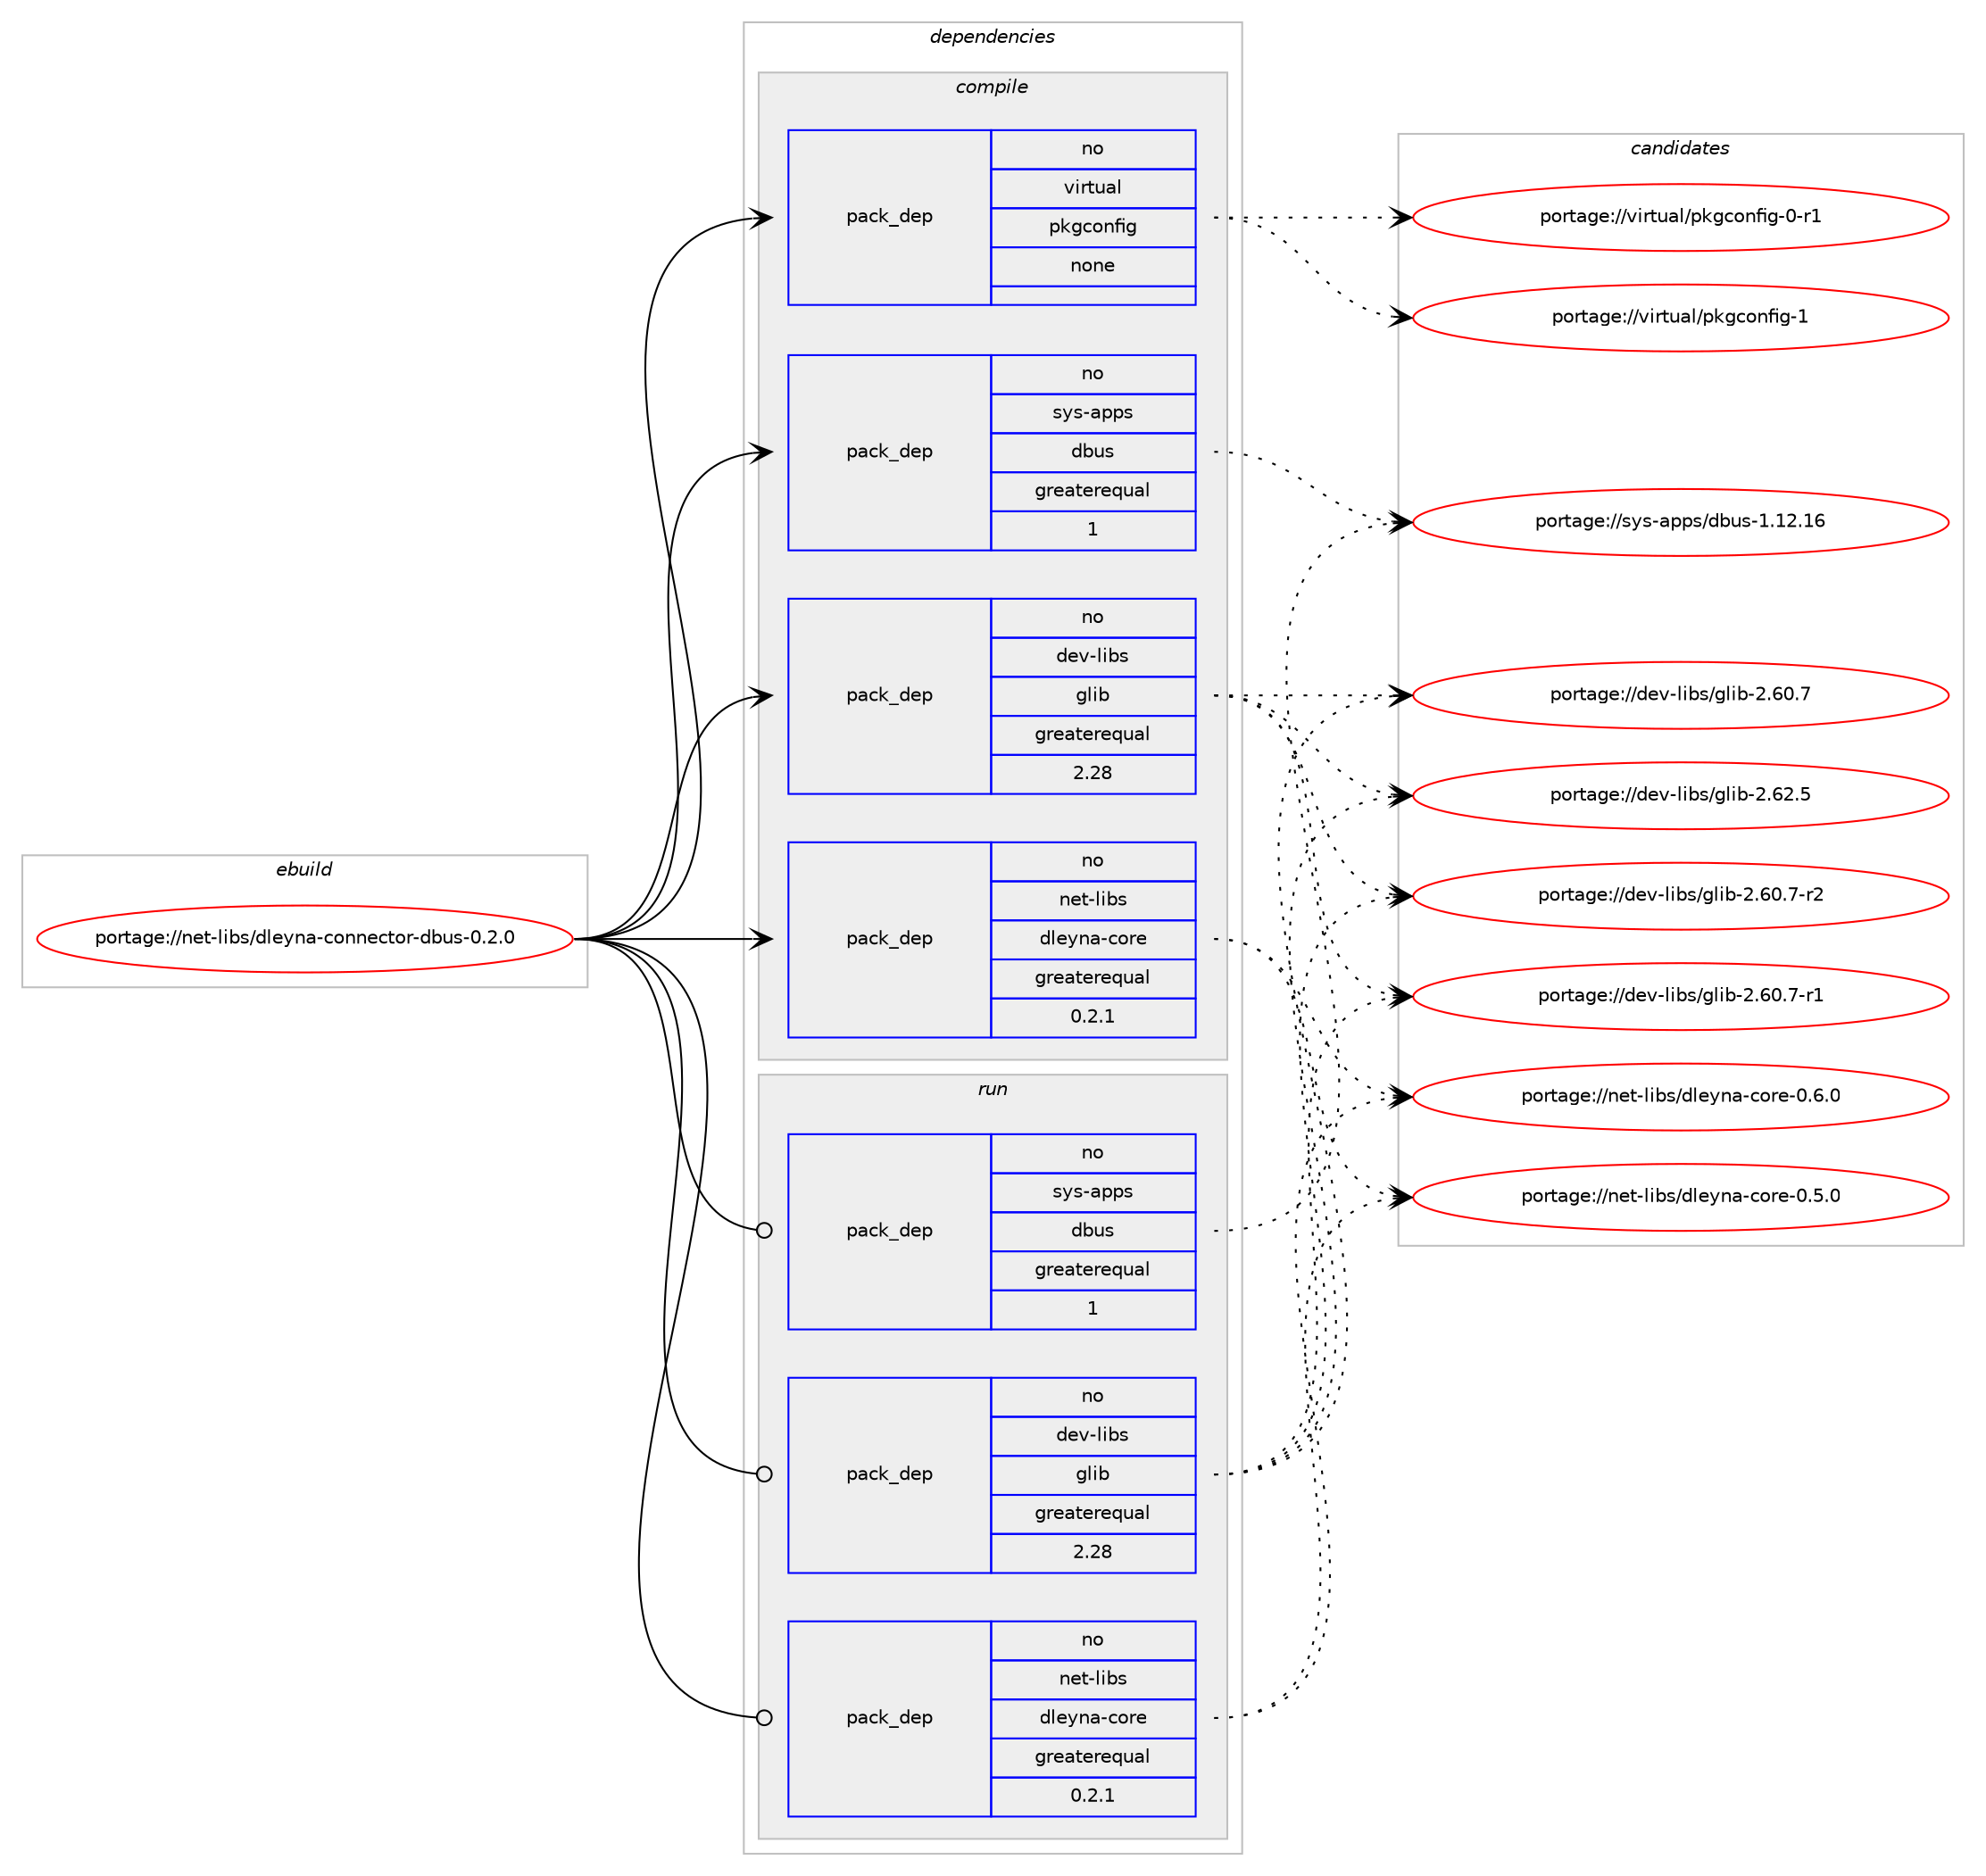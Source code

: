 digraph prolog {

# *************
# Graph options
# *************

newrank=true;
concentrate=true;
compound=true;
graph [rankdir=LR,fontname=Helvetica,fontsize=10,ranksep=1.5];#, ranksep=2.5, nodesep=0.2];
edge  [arrowhead=vee];
node  [fontname=Helvetica,fontsize=10];

# **********
# The ebuild
# **********

subgraph cluster_leftcol {
color=gray;
rank=same;
label=<<i>ebuild</i>>;
id [label="portage://net-libs/dleyna-connector-dbus-0.2.0", color=red, width=4, href="../net-libs/dleyna-connector-dbus-0.2.0.svg"];
}

# ****************
# The dependencies
# ****************

subgraph cluster_midcol {
color=gray;
label=<<i>dependencies</i>>;
subgraph cluster_compile {
fillcolor="#eeeeee";
style=filled;
label=<<i>compile</i>>;
subgraph pack46098 {
dependency58967 [label=<<TABLE BORDER="0" CELLBORDER="1" CELLSPACING="0" CELLPADDING="4" WIDTH="220"><TR><TD ROWSPAN="6" CELLPADDING="30">pack_dep</TD></TR><TR><TD WIDTH="110">no</TD></TR><TR><TD>dev-libs</TD></TR><TR><TD>glib</TD></TR><TR><TD>greaterequal</TD></TR><TR><TD>2.28</TD></TR></TABLE>>, shape=none, color=blue];
}
id:e -> dependency58967:w [weight=20,style="solid",arrowhead="vee"];
subgraph pack46099 {
dependency58968 [label=<<TABLE BORDER="0" CELLBORDER="1" CELLSPACING="0" CELLPADDING="4" WIDTH="220"><TR><TD ROWSPAN="6" CELLPADDING="30">pack_dep</TD></TR><TR><TD WIDTH="110">no</TD></TR><TR><TD>net-libs</TD></TR><TR><TD>dleyna-core</TD></TR><TR><TD>greaterequal</TD></TR><TR><TD>0.2.1</TD></TR></TABLE>>, shape=none, color=blue];
}
id:e -> dependency58968:w [weight=20,style="solid",arrowhead="vee"];
subgraph pack46100 {
dependency58969 [label=<<TABLE BORDER="0" CELLBORDER="1" CELLSPACING="0" CELLPADDING="4" WIDTH="220"><TR><TD ROWSPAN="6" CELLPADDING="30">pack_dep</TD></TR><TR><TD WIDTH="110">no</TD></TR><TR><TD>sys-apps</TD></TR><TR><TD>dbus</TD></TR><TR><TD>greaterequal</TD></TR><TR><TD>1</TD></TR></TABLE>>, shape=none, color=blue];
}
id:e -> dependency58969:w [weight=20,style="solid",arrowhead="vee"];
subgraph pack46101 {
dependency58970 [label=<<TABLE BORDER="0" CELLBORDER="1" CELLSPACING="0" CELLPADDING="4" WIDTH="220"><TR><TD ROWSPAN="6" CELLPADDING="30">pack_dep</TD></TR><TR><TD WIDTH="110">no</TD></TR><TR><TD>virtual</TD></TR><TR><TD>pkgconfig</TD></TR><TR><TD>none</TD></TR><TR><TD></TD></TR></TABLE>>, shape=none, color=blue];
}
id:e -> dependency58970:w [weight=20,style="solid",arrowhead="vee"];
}
subgraph cluster_compileandrun {
fillcolor="#eeeeee";
style=filled;
label=<<i>compile and run</i>>;
}
subgraph cluster_run {
fillcolor="#eeeeee";
style=filled;
label=<<i>run</i>>;
subgraph pack46102 {
dependency58971 [label=<<TABLE BORDER="0" CELLBORDER="1" CELLSPACING="0" CELLPADDING="4" WIDTH="220"><TR><TD ROWSPAN="6" CELLPADDING="30">pack_dep</TD></TR><TR><TD WIDTH="110">no</TD></TR><TR><TD>dev-libs</TD></TR><TR><TD>glib</TD></TR><TR><TD>greaterequal</TD></TR><TR><TD>2.28</TD></TR></TABLE>>, shape=none, color=blue];
}
id:e -> dependency58971:w [weight=20,style="solid",arrowhead="odot"];
subgraph pack46103 {
dependency58972 [label=<<TABLE BORDER="0" CELLBORDER="1" CELLSPACING="0" CELLPADDING="4" WIDTH="220"><TR><TD ROWSPAN="6" CELLPADDING="30">pack_dep</TD></TR><TR><TD WIDTH="110">no</TD></TR><TR><TD>net-libs</TD></TR><TR><TD>dleyna-core</TD></TR><TR><TD>greaterequal</TD></TR><TR><TD>0.2.1</TD></TR></TABLE>>, shape=none, color=blue];
}
id:e -> dependency58972:w [weight=20,style="solid",arrowhead="odot"];
subgraph pack46104 {
dependency58973 [label=<<TABLE BORDER="0" CELLBORDER="1" CELLSPACING="0" CELLPADDING="4" WIDTH="220"><TR><TD ROWSPAN="6" CELLPADDING="30">pack_dep</TD></TR><TR><TD WIDTH="110">no</TD></TR><TR><TD>sys-apps</TD></TR><TR><TD>dbus</TD></TR><TR><TD>greaterequal</TD></TR><TR><TD>1</TD></TR></TABLE>>, shape=none, color=blue];
}
id:e -> dependency58973:w [weight=20,style="solid",arrowhead="odot"];
}
}

# **************
# The candidates
# **************

subgraph cluster_choices {
rank=same;
color=gray;
label=<<i>candidates</i>>;

subgraph choice46098 {
color=black;
nodesep=1;
choice1001011184510810598115471031081059845504654504653 [label="portage://dev-libs/glib-2.62.5", color=red, width=4,href="../dev-libs/glib-2.62.5.svg"];
choice10010111845108105981154710310810598455046544846554511450 [label="portage://dev-libs/glib-2.60.7-r2", color=red, width=4,href="../dev-libs/glib-2.60.7-r2.svg"];
choice10010111845108105981154710310810598455046544846554511449 [label="portage://dev-libs/glib-2.60.7-r1", color=red, width=4,href="../dev-libs/glib-2.60.7-r1.svg"];
choice1001011184510810598115471031081059845504654484655 [label="portage://dev-libs/glib-2.60.7", color=red, width=4,href="../dev-libs/glib-2.60.7.svg"];
dependency58967:e -> choice1001011184510810598115471031081059845504654504653:w [style=dotted,weight="100"];
dependency58967:e -> choice10010111845108105981154710310810598455046544846554511450:w [style=dotted,weight="100"];
dependency58967:e -> choice10010111845108105981154710310810598455046544846554511449:w [style=dotted,weight="100"];
dependency58967:e -> choice1001011184510810598115471031081059845504654484655:w [style=dotted,weight="100"];
}
subgraph choice46099 {
color=black;
nodesep=1;
choice110101116451081059811547100108101121110974599111114101454846544648 [label="portage://net-libs/dleyna-core-0.6.0", color=red, width=4,href="../net-libs/dleyna-core-0.6.0.svg"];
choice110101116451081059811547100108101121110974599111114101454846534648 [label="portage://net-libs/dleyna-core-0.5.0", color=red, width=4,href="../net-libs/dleyna-core-0.5.0.svg"];
dependency58968:e -> choice110101116451081059811547100108101121110974599111114101454846544648:w [style=dotted,weight="100"];
dependency58968:e -> choice110101116451081059811547100108101121110974599111114101454846534648:w [style=dotted,weight="100"];
}
subgraph choice46100 {
color=black;
nodesep=1;
choice115121115459711211211547100981171154549464950464954 [label="portage://sys-apps/dbus-1.12.16", color=red, width=4,href="../sys-apps/dbus-1.12.16.svg"];
dependency58969:e -> choice115121115459711211211547100981171154549464950464954:w [style=dotted,weight="100"];
}
subgraph choice46101 {
color=black;
nodesep=1;
choice1181051141161179710847112107103991111101021051034549 [label="portage://virtual/pkgconfig-1", color=red, width=4,href="../virtual/pkgconfig-1.svg"];
choice11810511411611797108471121071039911111010210510345484511449 [label="portage://virtual/pkgconfig-0-r1", color=red, width=4,href="../virtual/pkgconfig-0-r1.svg"];
dependency58970:e -> choice1181051141161179710847112107103991111101021051034549:w [style=dotted,weight="100"];
dependency58970:e -> choice11810511411611797108471121071039911111010210510345484511449:w [style=dotted,weight="100"];
}
subgraph choice46102 {
color=black;
nodesep=1;
choice1001011184510810598115471031081059845504654504653 [label="portage://dev-libs/glib-2.62.5", color=red, width=4,href="../dev-libs/glib-2.62.5.svg"];
choice10010111845108105981154710310810598455046544846554511450 [label="portage://dev-libs/glib-2.60.7-r2", color=red, width=4,href="../dev-libs/glib-2.60.7-r2.svg"];
choice10010111845108105981154710310810598455046544846554511449 [label="portage://dev-libs/glib-2.60.7-r1", color=red, width=4,href="../dev-libs/glib-2.60.7-r1.svg"];
choice1001011184510810598115471031081059845504654484655 [label="portage://dev-libs/glib-2.60.7", color=red, width=4,href="../dev-libs/glib-2.60.7.svg"];
dependency58971:e -> choice1001011184510810598115471031081059845504654504653:w [style=dotted,weight="100"];
dependency58971:e -> choice10010111845108105981154710310810598455046544846554511450:w [style=dotted,weight="100"];
dependency58971:e -> choice10010111845108105981154710310810598455046544846554511449:w [style=dotted,weight="100"];
dependency58971:e -> choice1001011184510810598115471031081059845504654484655:w [style=dotted,weight="100"];
}
subgraph choice46103 {
color=black;
nodesep=1;
choice110101116451081059811547100108101121110974599111114101454846544648 [label="portage://net-libs/dleyna-core-0.6.0", color=red, width=4,href="../net-libs/dleyna-core-0.6.0.svg"];
choice110101116451081059811547100108101121110974599111114101454846534648 [label="portage://net-libs/dleyna-core-0.5.0", color=red, width=4,href="../net-libs/dleyna-core-0.5.0.svg"];
dependency58972:e -> choice110101116451081059811547100108101121110974599111114101454846544648:w [style=dotted,weight="100"];
dependency58972:e -> choice110101116451081059811547100108101121110974599111114101454846534648:w [style=dotted,weight="100"];
}
subgraph choice46104 {
color=black;
nodesep=1;
choice115121115459711211211547100981171154549464950464954 [label="portage://sys-apps/dbus-1.12.16", color=red, width=4,href="../sys-apps/dbus-1.12.16.svg"];
dependency58973:e -> choice115121115459711211211547100981171154549464950464954:w [style=dotted,weight="100"];
}
}

}
